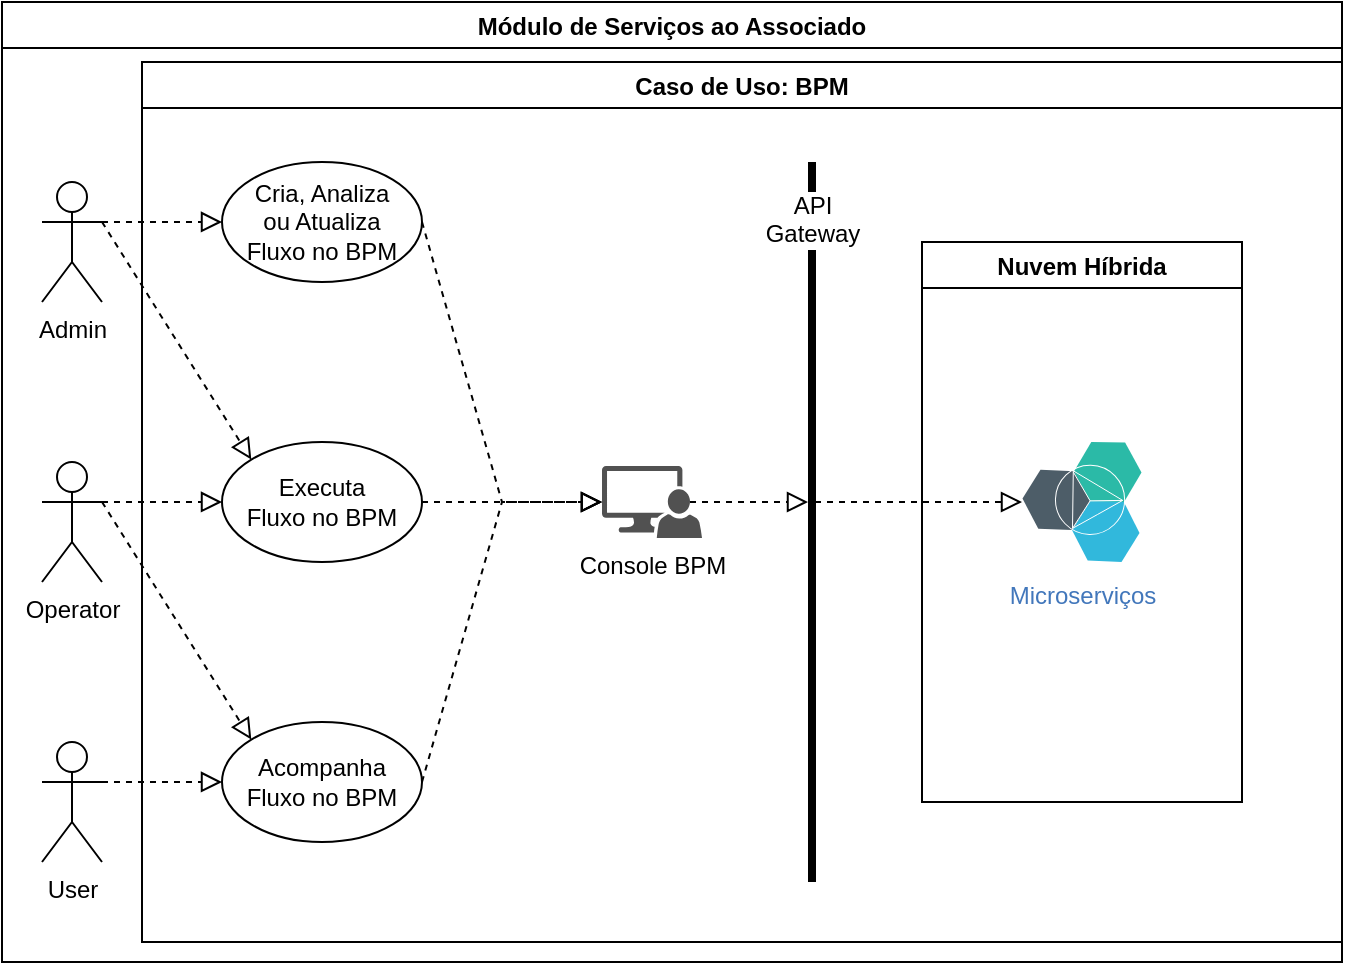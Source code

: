 <mxfile version="16.2.7" type="github">
  <diagram id="8Px4JnK0A6tskAk1vZf7" name="MSA-BPM-Workflow">
    <mxGraphModel dx="872" dy="514" grid="1" gridSize="10" guides="1" tooltips="1" connect="1" arrows="1" fold="1" page="1" pageScale="1" pageWidth="850" pageHeight="1100" math="0" shadow="0">
      <root>
        <mxCell id="0" />
        <mxCell id="1" parent="0" />
        <mxCell id="QyRomB9fCVLPzvcROTY4-1" value="Módulo de Serviços ao Associado" style="swimlane;" vertex="1" parent="1">
          <mxGeometry x="150" y="80" width="670" height="480" as="geometry" />
        </mxCell>
        <mxCell id="QyRomB9fCVLPzvcROTY4-2" value="Admin" style="shape=umlActor;verticalLabelPosition=bottom;verticalAlign=top;html=1;outlineConnect=0;" vertex="1" parent="QyRomB9fCVLPzvcROTY4-1">
          <mxGeometry x="20" y="90" width="30" height="60" as="geometry" />
        </mxCell>
        <mxCell id="QyRomB9fCVLPzvcROTY4-3" value="Caso de Uso: BPM" style="swimlane;" vertex="1" parent="QyRomB9fCVLPzvcROTY4-1">
          <mxGeometry x="70" y="30" width="600" height="440" as="geometry" />
        </mxCell>
        <mxCell id="QyRomB9fCVLPzvcROTY4-4" value="Cria, Analiza&lt;br&gt;ou Atualiza&lt;br&gt;Fluxo no BPM" style="ellipse;whiteSpace=wrap;html=1;align=center;newEdgeStyle={&quot;edgeStyle&quot;:&quot;entityRelationEdgeStyle&quot;,&quot;startArrow&quot;:&quot;none&quot;,&quot;endArrow&quot;:&quot;none&quot;,&quot;segment&quot;:10,&quot;curved&quot;:1};treeFolding=1;treeMoving=1;" vertex="1" parent="QyRomB9fCVLPzvcROTY4-3">
          <mxGeometry x="40" y="50" width="100" height="60" as="geometry" />
        </mxCell>
        <mxCell id="QyRomB9fCVLPzvcROTY4-10" value="Executa&lt;br&gt;Fluxo&amp;nbsp;no BPM" style="ellipse;whiteSpace=wrap;html=1;align=center;newEdgeStyle={&quot;edgeStyle&quot;:&quot;entityRelationEdgeStyle&quot;,&quot;startArrow&quot;:&quot;none&quot;,&quot;endArrow&quot;:&quot;none&quot;,&quot;segment&quot;:10,&quot;curved&quot;:1};treeFolding=1;treeMoving=1;" vertex="1" parent="QyRomB9fCVLPzvcROTY4-3">
          <mxGeometry x="40" y="190" width="100" height="60" as="geometry" />
        </mxCell>
        <mxCell id="QyRomB9fCVLPzvcROTY4-11" value="Acompanha&lt;br&gt;Fluxo no BPM" style="ellipse;whiteSpace=wrap;html=1;align=center;newEdgeStyle={&quot;edgeStyle&quot;:&quot;entityRelationEdgeStyle&quot;,&quot;startArrow&quot;:&quot;none&quot;,&quot;endArrow&quot;:&quot;none&quot;,&quot;segment&quot;:10,&quot;curved&quot;:1};treeFolding=1;treeMoving=1;" vertex="1" parent="QyRomB9fCVLPzvcROTY4-3">
          <mxGeometry x="40" y="330" width="100" height="60" as="geometry" />
        </mxCell>
        <mxCell id="QyRomB9fCVLPzvcROTY4-31" value="Console BPM" style="sketch=0;pointerEvents=1;shadow=0;dashed=0;html=1;strokeColor=none;labelPosition=center;verticalLabelPosition=bottom;verticalAlign=top;align=center;fillColor=#515151;shape=mxgraph.mscae.system_center.admin_console" vertex="1" parent="QyRomB9fCVLPzvcROTY4-3">
          <mxGeometry x="230" y="202" width="50" height="36" as="geometry" />
        </mxCell>
        <mxCell id="QyRomB9fCVLPzvcROTY4-32" value="API&lt;br&gt;Gateway" style="line;strokeWidth=4;direction=south;html=1;perimeter=backbonePerimeter;points=[];outlineConnect=0;" vertex="1" parent="QyRomB9fCVLPzvcROTY4-3">
          <mxGeometry x="330" y="50" width="10" height="360" as="geometry" />
        </mxCell>
        <mxCell id="QyRomB9fCVLPzvcROTY4-33" value="Nuvem Híbrida" style="swimlane;" vertex="1" parent="QyRomB9fCVLPzvcROTY4-3">
          <mxGeometry x="390" y="90" width="160" height="280" as="geometry" />
        </mxCell>
        <mxCell id="QyRomB9fCVLPzvcROTY4-36" value="Microserviços" style="aspect=fixed;perimeter=ellipsePerimeter;html=1;align=center;shadow=0;dashed=0;fontColor=#4277BB;labelBackgroundColor=#ffffff;fontSize=12;spacingTop=3;image;image=img/lib/ibm/miscellaneous/microservices_application.svg;" vertex="1" parent="QyRomB9fCVLPzvcROTY4-33">
          <mxGeometry x="50" y="100" width="60" height="60" as="geometry" />
        </mxCell>
        <mxCell id="QyRomB9fCVLPzvcROTY4-45" value="" style="endArrow=block;startArrow=none;endFill=0;startFill=0;endSize=8;html=1;verticalAlign=bottom;dashed=1;labelBackgroundColor=none;rounded=0;exitX=1;exitY=0.5;exitDx=0;exitDy=0;entryX=0;entryY=0.5;entryDx=0;entryDy=0;entryPerimeter=0;" edge="1" parent="QyRomB9fCVLPzvcROTY4-3" source="QyRomB9fCVLPzvcROTY4-4" target="QyRomB9fCVLPzvcROTY4-31">
          <mxGeometry width="160" relative="1" as="geometry">
            <mxPoint x="-10" y="130" as="sourcePoint" />
            <mxPoint x="200" y="180" as="targetPoint" />
            <Array as="points">
              <mxPoint x="180" y="220" />
            </Array>
          </mxGeometry>
        </mxCell>
        <mxCell id="QyRomB9fCVLPzvcROTY4-46" value="" style="endArrow=block;startArrow=none;endFill=0;startFill=0;endSize=8;html=1;verticalAlign=bottom;dashed=1;labelBackgroundColor=none;rounded=0;exitX=1;exitY=0.5;exitDx=0;exitDy=0;entryX=0;entryY=0.5;entryDx=0;entryDy=0;entryPerimeter=0;" edge="1" parent="QyRomB9fCVLPzvcROTY4-3" source="QyRomB9fCVLPzvcROTY4-10" target="QyRomB9fCVLPzvcROTY4-31">
          <mxGeometry width="160" relative="1" as="geometry">
            <mxPoint x="150" y="130" as="sourcePoint" />
            <mxPoint x="170" y="220" as="targetPoint" />
          </mxGeometry>
        </mxCell>
        <mxCell id="QyRomB9fCVLPzvcROTY4-47" value="" style="endArrow=block;startArrow=none;endFill=0;startFill=0;endSize=8;html=1;verticalAlign=bottom;dashed=1;labelBackgroundColor=none;rounded=0;entryX=0;entryY=0.5;entryDx=0;entryDy=0;exitX=1;exitY=0.5;exitDx=0;exitDy=0;entryPerimeter=0;" edge="1" parent="QyRomB9fCVLPzvcROTY4-3" source="QyRomB9fCVLPzvcROTY4-11" target="QyRomB9fCVLPzvcROTY4-31">
          <mxGeometry width="160" relative="1" as="geometry">
            <mxPoint x="150" y="240" as="sourcePoint" />
            <mxPoint x="212" y="240.008" as="targetPoint" />
            <Array as="points">
              <mxPoint x="180" y="220" />
            </Array>
          </mxGeometry>
        </mxCell>
        <mxCell id="QyRomB9fCVLPzvcROTY4-48" value="" style="endArrow=block;startArrow=none;endFill=0;startFill=0;endSize=8;html=1;verticalAlign=bottom;dashed=1;labelBackgroundColor=none;rounded=0;exitX=0.88;exitY=0.5;exitDx=0;exitDy=0;exitPerimeter=0;" edge="1" parent="QyRomB9fCVLPzvcROTY4-3" source="QyRomB9fCVLPzvcROTY4-31" target="QyRomB9fCVLPzvcROTY4-32">
          <mxGeometry width="160" relative="1" as="geometry">
            <mxPoint x="255" y="219.71" as="sourcePoint" />
            <mxPoint x="315" y="219.71" as="targetPoint" />
          </mxGeometry>
        </mxCell>
        <mxCell id="QyRomB9fCVLPzvcROTY4-49" value="" style="endArrow=block;startArrow=none;endFill=0;startFill=0;endSize=8;html=1;verticalAlign=bottom;dashed=1;labelBackgroundColor=none;rounded=0;entryX=0;entryY=0.5;entryDx=0;entryDy=0;" edge="1" parent="QyRomB9fCVLPzvcROTY4-3" source="QyRomB9fCVLPzvcROTY4-32" target="QyRomB9fCVLPzvcROTY4-36">
          <mxGeometry width="160" relative="1" as="geometry">
            <mxPoint x="350" y="219.71" as="sourcePoint" />
            <mxPoint x="410" y="219.71" as="targetPoint" />
          </mxGeometry>
        </mxCell>
        <mxCell id="QyRomB9fCVLPzvcROTY4-22" value="" style="endArrow=block;startArrow=none;endFill=0;startFill=0;endSize=8;html=1;verticalAlign=bottom;dashed=1;labelBackgroundColor=none;rounded=0;entryX=0;entryY=0.5;entryDx=0;entryDy=0;exitX=1;exitY=0.333;exitDx=0;exitDy=0;exitPerimeter=0;" edge="1" parent="QyRomB9fCVLPzvcROTY4-1" source="QyRomB9fCVLPzvcROTY4-2" target="QyRomB9fCVLPzvcROTY4-4">
          <mxGeometry width="160" relative="1" as="geometry">
            <mxPoint x="70" y="200" as="sourcePoint" />
            <mxPoint x="230" y="200" as="targetPoint" />
          </mxGeometry>
        </mxCell>
        <mxCell id="QyRomB9fCVLPzvcROTY4-37" value="Operator" style="shape=umlActor;verticalLabelPosition=bottom;verticalAlign=top;html=1;outlineConnect=0;" vertex="1" parent="QyRomB9fCVLPzvcROTY4-1">
          <mxGeometry x="20" y="230" width="30" height="60" as="geometry" />
        </mxCell>
        <mxCell id="QyRomB9fCVLPzvcROTY4-38" value="User" style="shape=umlActor;verticalLabelPosition=bottom;verticalAlign=top;html=1;outlineConnect=0;" vertex="1" parent="QyRomB9fCVLPzvcROTY4-1">
          <mxGeometry x="20" y="370" width="30" height="60" as="geometry" />
        </mxCell>
        <mxCell id="QyRomB9fCVLPzvcROTY4-39" value="" style="endArrow=block;startArrow=none;endFill=0;startFill=0;endSize=8;html=1;verticalAlign=bottom;dashed=1;labelBackgroundColor=none;rounded=0;entryX=0;entryY=0.5;entryDx=0;entryDy=0;exitX=1;exitY=0.333;exitDx=0;exitDy=0;exitPerimeter=0;" edge="1" parent="QyRomB9fCVLPzvcROTY4-1" source="QyRomB9fCVLPzvcROTY4-37" target="QyRomB9fCVLPzvcROTY4-10">
          <mxGeometry width="160" relative="1" as="geometry">
            <mxPoint x="60" y="160" as="sourcePoint" />
            <mxPoint x="120" y="160" as="targetPoint" />
          </mxGeometry>
        </mxCell>
        <mxCell id="QyRomB9fCVLPzvcROTY4-40" value="" style="endArrow=block;startArrow=none;endFill=0;startFill=0;endSize=8;html=1;verticalAlign=bottom;dashed=1;labelBackgroundColor=none;rounded=0;entryX=0;entryY=0.5;entryDx=0;entryDy=0;exitX=1;exitY=0.333;exitDx=0;exitDy=0;exitPerimeter=0;" edge="1" parent="QyRomB9fCVLPzvcROTY4-1" source="QyRomB9fCVLPzvcROTY4-38" target="QyRomB9fCVLPzvcROTY4-11">
          <mxGeometry width="160" relative="1" as="geometry">
            <mxPoint x="60" y="270" as="sourcePoint" />
            <mxPoint x="120" y="270" as="targetPoint" />
          </mxGeometry>
        </mxCell>
        <mxCell id="QyRomB9fCVLPzvcROTY4-42" value="" style="endArrow=block;startArrow=none;endFill=0;startFill=0;endSize=8;html=1;verticalAlign=bottom;dashed=1;labelBackgroundColor=none;rounded=0;entryX=0;entryY=0;entryDx=0;entryDy=0;exitX=1;exitY=0.333;exitDx=0;exitDy=0;exitPerimeter=0;" edge="1" parent="QyRomB9fCVLPzvcROTY4-1" source="QyRomB9fCVLPzvcROTY4-37" target="QyRomB9fCVLPzvcROTY4-11">
          <mxGeometry width="160" relative="1" as="geometry">
            <mxPoint x="60" y="270" as="sourcePoint" />
            <mxPoint x="120" y="270" as="targetPoint" />
          </mxGeometry>
        </mxCell>
        <mxCell id="QyRomB9fCVLPzvcROTY4-44" value="" style="endArrow=block;startArrow=none;endFill=0;startFill=0;endSize=8;html=1;verticalAlign=bottom;dashed=1;labelBackgroundColor=none;rounded=0;entryX=0;entryY=0;entryDx=0;entryDy=0;exitX=1;exitY=0.333;exitDx=0;exitDy=0;exitPerimeter=0;" edge="1" parent="QyRomB9fCVLPzvcROTY4-1" source="QyRomB9fCVLPzvcROTY4-2" target="QyRomB9fCVLPzvcROTY4-10">
          <mxGeometry width="160" relative="1" as="geometry">
            <mxPoint x="60" y="160" as="sourcePoint" />
            <mxPoint x="120" y="160" as="targetPoint" />
          </mxGeometry>
        </mxCell>
      </root>
    </mxGraphModel>
  </diagram>
</mxfile>
